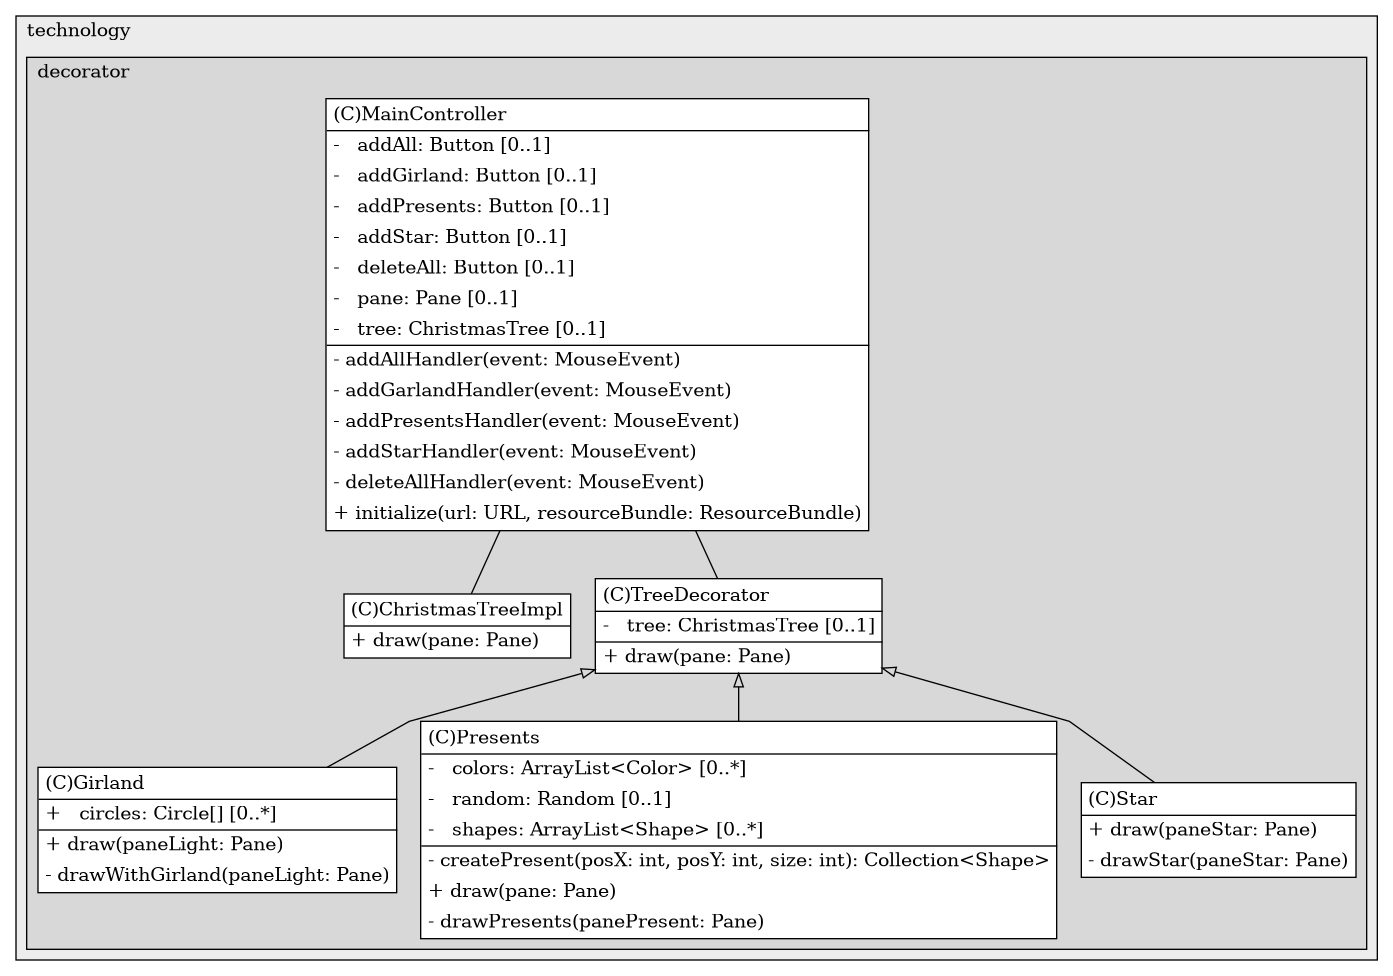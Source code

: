 @startuml

/' diagram meta data start
config=StructureConfiguration;
{
  "projectClassification": {
    "searchMode": "OpenProject", // OpenProject, AllProjects
    "includedProjects": "",
    "pathEndKeywords": "*.impl",
    "isClientPath": "",
    "isClientName": "",
    "isTestPath": "",
    "isTestName": "",
    "isMappingPath": "",
    "isMappingName": "",
    "isDataAccessPath": "",
    "isDataAccessName": "",
    "isDataStructurePath": "",
    "isDataStructureName": "",
    "isInterfaceStructuresPath": "",
    "isInterfaceStructuresName": "",
    "isEntryPointPath": "",
    "isEntryPointName": "",
    "treatFinalFieldsAsMandatory": false
  },
  "graphRestriction": {
    "classPackageExcludeFilter": "",
    "classPackageIncludeFilter": "",
    "classNameExcludeFilter": "",
    "classNameIncludeFilter": "",
    "methodNameExcludeFilter": "",
    "methodNameIncludeFilter": "",
    "removeByInheritance": "", // inheritance/annotation based filtering is done in a second step
    "removeByAnnotation": "",
    "removeByClassPackage": "", // cleanup the graph after inheritance/annotation based filtering is done
    "removeByClassName": "",
    "cutMappings": false,
    "cutEnum": true,
    "cutTests": true,
    "cutClient": true,
    "cutDataAccess": false,
    "cutInterfaceStructures": false,
    "cutDataStructures": false,
    "cutGetterAndSetter": true,
    "cutConstructors": true
  },
  "graphTraversal": {
    "forwardDepth": 6,
    "backwardDepth": 6,
    "classPackageExcludeFilter": "",
    "classPackageIncludeFilter": "",
    "classNameExcludeFilter": "",
    "classNameIncludeFilter": "",
    "methodNameExcludeFilter": "",
    "methodNameIncludeFilter": "",
    "hideMappings": false,
    "hideDataStructures": false,
    "hidePrivateMethods": true,
    "hideInterfaceCalls": true, // indirection: implementation -> interface (is hidden) -> implementation
    "onlyShowApplicationEntryPoints": false, // root node is included
    "useMethodCallsForStructureDiagram": "ForwardOnly" // ForwardOnly, BothDirections, No
  },
  "details": {
    "aggregation": "GroupByClass", // ByClass, GroupByClass, None
    "showClassGenericTypes": true,
    "showMethods": true,
    "showMethodParameterNames": true,
    "showMethodParameterTypes": true,
    "showMethodReturnType": true,
    "showPackageLevels": 2,
    "showDetailedClassStructure": true
  },
  "rootClass": "programming.technology.decorator.controllers.MainController",
  "extensionCallbackMethod": "" // qualified.class.name#methodName - signature: public static String method(String)
}
diagram meta data end '/



digraph g {
    rankdir="TB"
    splines=polyline
    

'nodes 
subgraph cluster_1679325940 { 
   	label=technology
	labeljust=l
	fillcolor="#ececec"
	style=filled
   
   subgraph cluster_144100903 { 
   	label=decorator
	labeljust=l
	fillcolor="#d8d8d8"
	style=filled
   
   ChristmasTreeImpl744309003[
	label=<<TABLE BORDER="1" CELLBORDER="0" CELLPADDING="4" CELLSPACING="0">
<TR><TD ALIGN="LEFT" >(C)ChristmasTreeImpl</TD></TR>
<HR/>
<TR><TD ALIGN="LEFT" >+ draw(pane: Pane)</TD></TR>
</TABLE>>
	style=filled
	margin=0
	shape=plaintext
	fillcolor="#FFFFFF"
];

Girland715772790[
	label=<<TABLE BORDER="1" CELLBORDER="0" CELLPADDING="4" CELLSPACING="0">
<TR><TD ALIGN="LEFT" >(C)Girland</TD></TR>
<HR/>
<TR><TD ALIGN="LEFT" >+   circles: Circle[] [0..*]</TD></TR>
<HR/>
<TR><TD ALIGN="LEFT" >+ draw(paneLight: Pane)</TD></TR>
<TR><TD ALIGN="LEFT" >- drawWithGirland(paneLight: Pane)</TD></TR>
</TABLE>>
	style=filled
	margin=0
	shape=plaintext
	fillcolor="#FFFFFF"
];

MainController1573364279[
	label=<<TABLE BORDER="1" CELLBORDER="0" CELLPADDING="4" CELLSPACING="0">
<TR><TD ALIGN="LEFT" >(C)MainController</TD></TR>
<HR/>
<TR><TD ALIGN="LEFT" >-   addAll: Button [0..1]</TD></TR>
<TR><TD ALIGN="LEFT" >-   addGirland: Button [0..1]</TD></TR>
<TR><TD ALIGN="LEFT" >-   addPresents: Button [0..1]</TD></TR>
<TR><TD ALIGN="LEFT" >-   addStar: Button [0..1]</TD></TR>
<TR><TD ALIGN="LEFT" >-   deleteAll: Button [0..1]</TD></TR>
<TR><TD ALIGN="LEFT" >-   pane: Pane [0..1]</TD></TR>
<TR><TD ALIGN="LEFT" >-   tree: ChristmasTree [0..1]</TD></TR>
<HR/>
<TR><TD ALIGN="LEFT" >- addAllHandler(event: MouseEvent)</TD></TR>
<TR><TD ALIGN="LEFT" >- addGarlandHandler(event: MouseEvent)</TD></TR>
<TR><TD ALIGN="LEFT" >- addPresentsHandler(event: MouseEvent)</TD></TR>
<TR><TD ALIGN="LEFT" >- addStarHandler(event: MouseEvent)</TD></TR>
<TR><TD ALIGN="LEFT" >- deleteAllHandler(event: MouseEvent)</TD></TR>
<TR><TD ALIGN="LEFT" >+ initialize(url: URL, resourceBundle: ResourceBundle)</TD></TR>
</TABLE>>
	style=filled
	margin=0
	shape=plaintext
	fillcolor="#FFFFFF"
];

Presents715772790[
	label=<<TABLE BORDER="1" CELLBORDER="0" CELLPADDING="4" CELLSPACING="0">
<TR><TD ALIGN="LEFT" >(C)Presents</TD></TR>
<HR/>
<TR><TD ALIGN="LEFT" >-   colors: ArrayList&lt;Color&gt; [0..*]</TD></TR>
<TR><TD ALIGN="LEFT" >-   random: Random [0..1]</TD></TR>
<TR><TD ALIGN="LEFT" >-   shapes: ArrayList&lt;Shape&gt; [0..*]</TD></TR>
<HR/>
<TR><TD ALIGN="LEFT" >- createPresent(posX: int, posY: int, size: int): Collection&lt;Shape&gt;</TD></TR>
<TR><TD ALIGN="LEFT" >+ draw(pane: Pane)</TD></TR>
<TR><TD ALIGN="LEFT" >- drawPresents(panePresent: Pane)</TD></TR>
</TABLE>>
	style=filled
	margin=0
	shape=plaintext
	fillcolor="#FFFFFF"
];

Star715772790[
	label=<<TABLE BORDER="1" CELLBORDER="0" CELLPADDING="4" CELLSPACING="0">
<TR><TD ALIGN="LEFT" >(C)Star</TD></TR>
<HR/>
<TR><TD ALIGN="LEFT" >+ draw(paneStar: Pane)</TD></TR>
<TR><TD ALIGN="LEFT" >- drawStar(paneStar: Pane)</TD></TR>
</TABLE>>
	style=filled
	margin=0
	shape=plaintext
	fillcolor="#FFFFFF"
];

TreeDecorator744309003[
	label=<<TABLE BORDER="1" CELLBORDER="0" CELLPADDING="4" CELLSPACING="0">
<TR><TD ALIGN="LEFT" >(C)TreeDecorator</TD></TR>
<HR/>
<TR><TD ALIGN="LEFT" >-   tree: ChristmasTree [0..1]</TD></TR>
<HR/>
<TR><TD ALIGN="LEFT" >+ draw(pane: Pane)</TD></TR>
</TABLE>>
	style=filled
	margin=0
	shape=plaintext
	fillcolor="#FFFFFF"
];
} 
} 

'edges    
MainController1573364279 -> ChristmasTreeImpl744309003[arrowhead=none];
MainController1573364279 -> TreeDecorator744309003[arrowhead=none];
TreeDecorator744309003 -> Girland715772790[arrowhead=none, arrowtail=empty, dir=both];
TreeDecorator744309003 -> Presents715772790[arrowhead=none, arrowtail=empty, dir=both];
TreeDecorator744309003 -> Star715772790[arrowhead=none, arrowtail=empty, dir=both];
    
}
@enduml